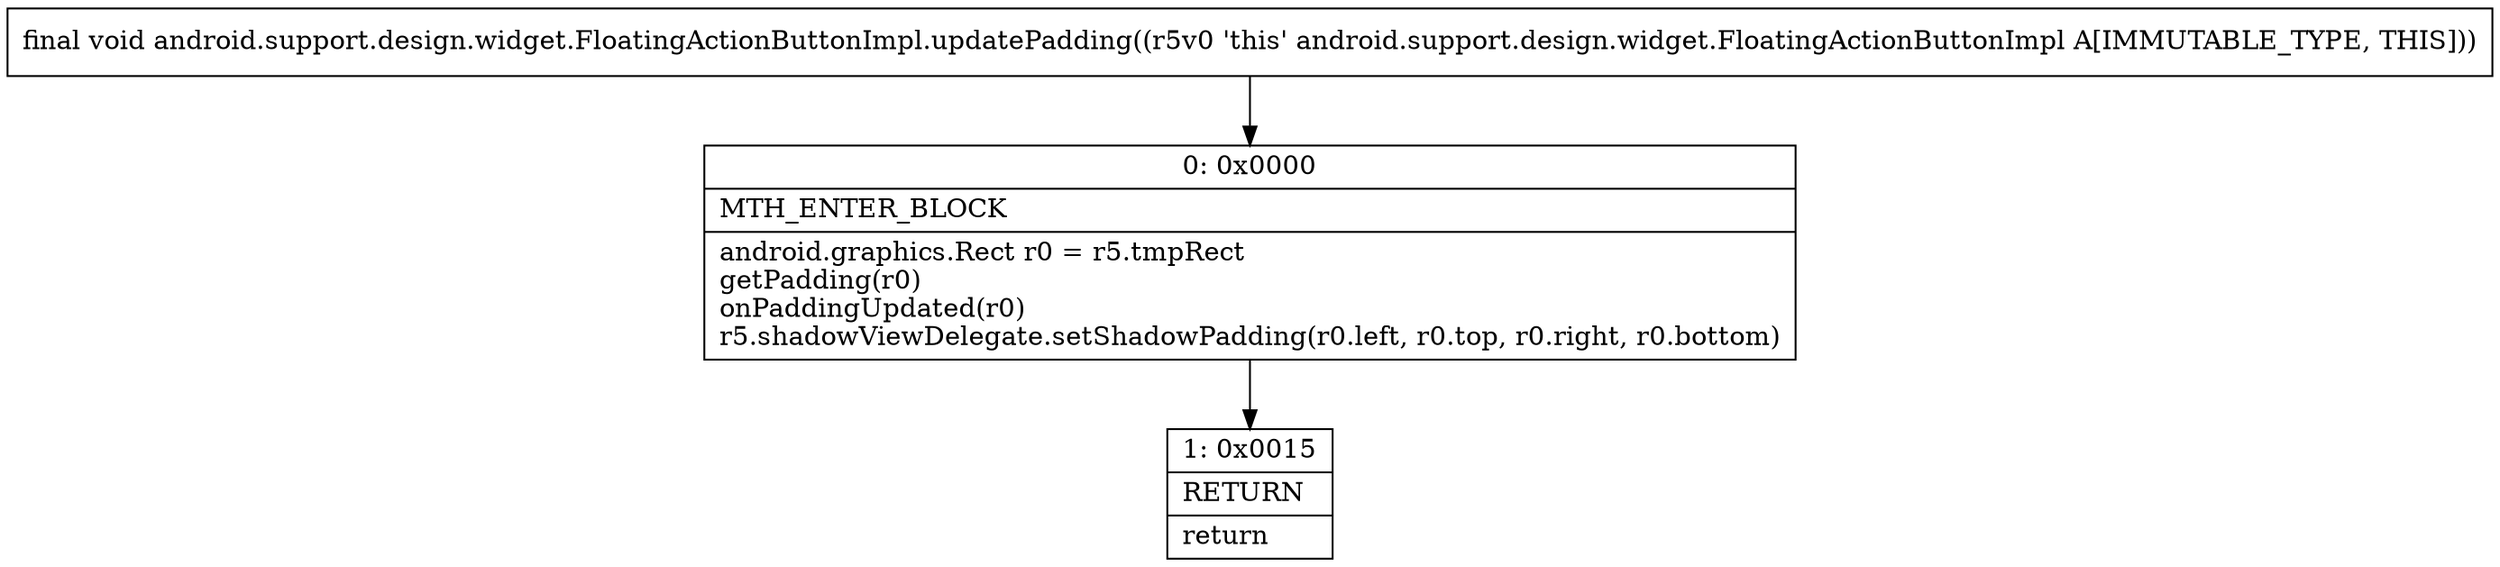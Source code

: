 digraph "CFG forandroid.support.design.widget.FloatingActionButtonImpl.updatePadding()V" {
Node_0 [shape=record,label="{0\:\ 0x0000|MTH_ENTER_BLOCK\l|android.graphics.Rect r0 = r5.tmpRect\lgetPadding(r0)\lonPaddingUpdated(r0)\lr5.shadowViewDelegate.setShadowPadding(r0.left, r0.top, r0.right, r0.bottom)\l}"];
Node_1 [shape=record,label="{1\:\ 0x0015|RETURN\l|return\l}"];
MethodNode[shape=record,label="{final void android.support.design.widget.FloatingActionButtonImpl.updatePadding((r5v0 'this' android.support.design.widget.FloatingActionButtonImpl A[IMMUTABLE_TYPE, THIS])) }"];
MethodNode -> Node_0;
Node_0 -> Node_1;
}

